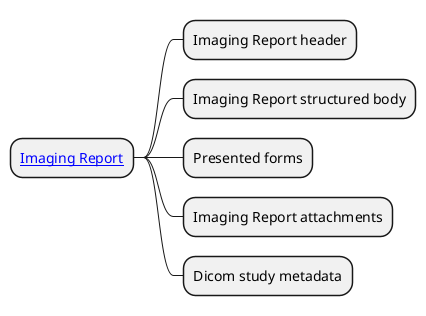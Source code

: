 @startmindmap
skinparam topurl StructureDefinition-

* [[EHDSImagingReport.html Imaging Report]]
** Imaging Report header
** Imaging Report structured body
** Presented forms
** Imaging Report attachments
** Dicom study metadata
@endmindmap